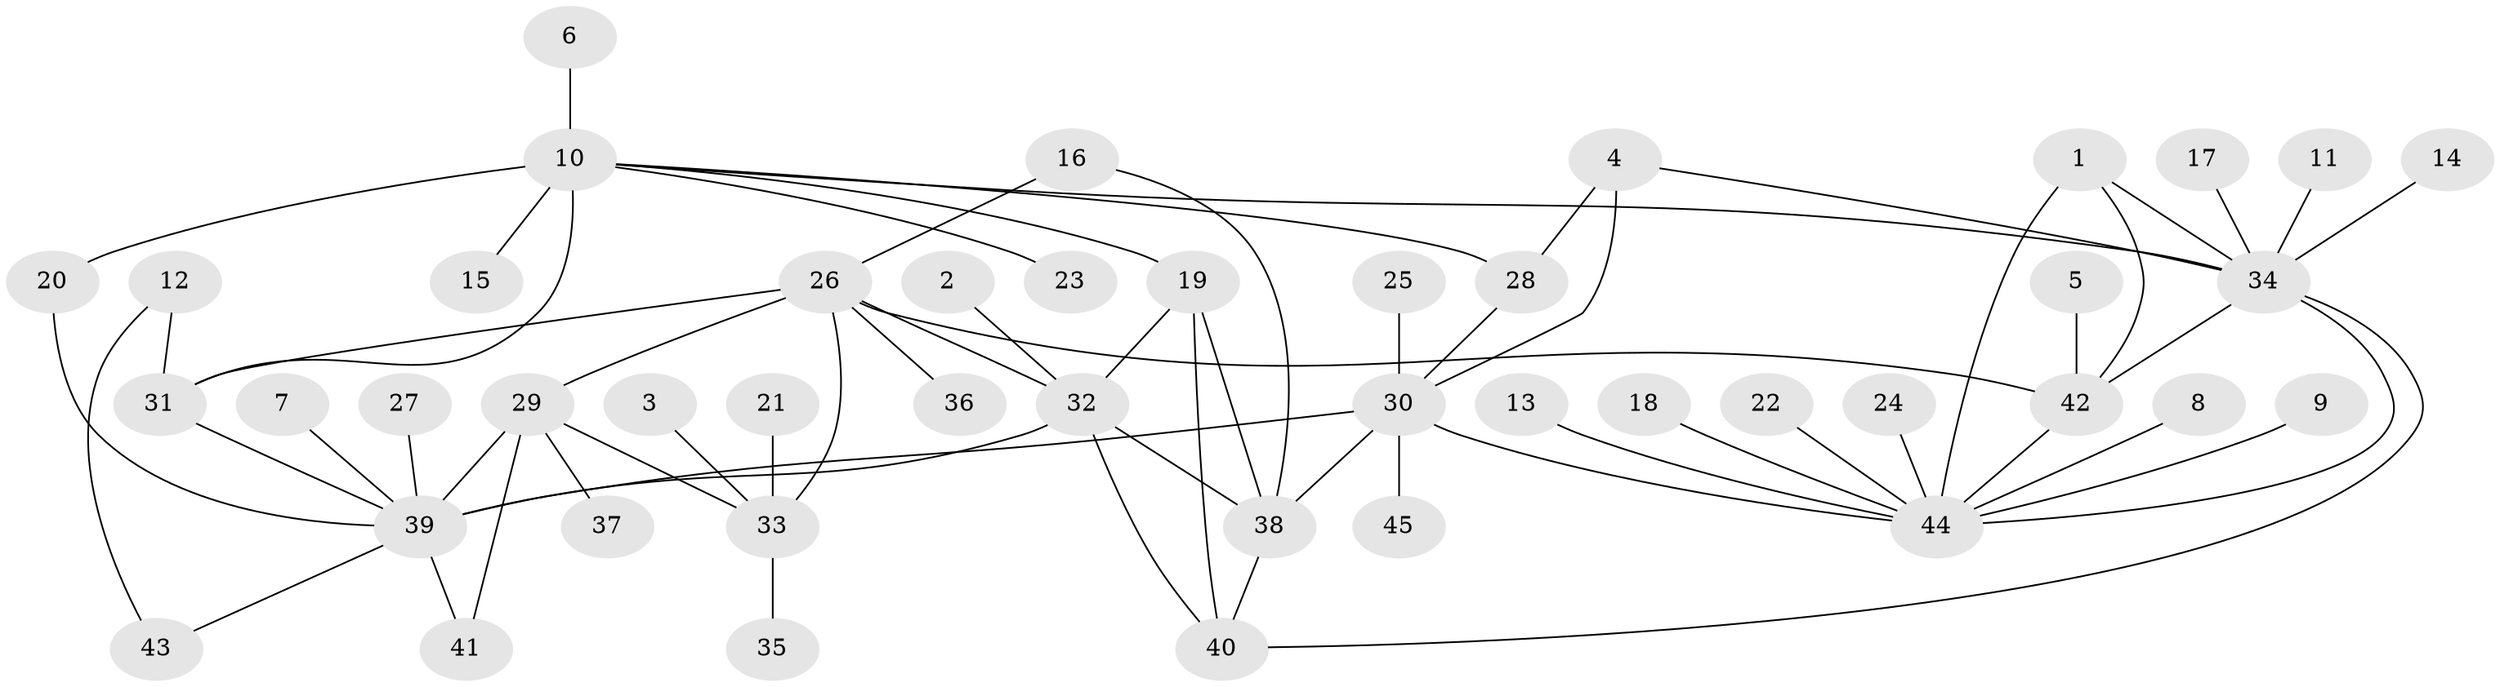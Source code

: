 // original degree distribution, {5: 0.033707865168539325, 9: 0.011235955056179775, 3: 0.07865168539325842, 10: 0.02247191011235955, 7: 0.056179775280898875, 8: 0.033707865168539325, 12: 0.011235955056179775, 6: 0.033707865168539325, 1: 0.5168539325842697, 2: 0.19101123595505617, 4: 0.011235955056179775}
// Generated by graph-tools (version 1.1) at 2025/50/03/09/25 03:50:38]
// undirected, 45 vertices, 65 edges
graph export_dot {
graph [start="1"]
  node [color=gray90,style=filled];
  1;
  2;
  3;
  4;
  5;
  6;
  7;
  8;
  9;
  10;
  11;
  12;
  13;
  14;
  15;
  16;
  17;
  18;
  19;
  20;
  21;
  22;
  23;
  24;
  25;
  26;
  27;
  28;
  29;
  30;
  31;
  32;
  33;
  34;
  35;
  36;
  37;
  38;
  39;
  40;
  41;
  42;
  43;
  44;
  45;
  1 -- 34 [weight=1.0];
  1 -- 42 [weight=1.0];
  1 -- 44 [weight=1.0];
  2 -- 32 [weight=1.0];
  3 -- 33 [weight=1.0];
  4 -- 28 [weight=1.0];
  4 -- 30 [weight=1.0];
  4 -- 34 [weight=1.0];
  5 -- 42 [weight=1.0];
  6 -- 10 [weight=1.0];
  7 -- 39 [weight=1.0];
  8 -- 44 [weight=1.0];
  9 -- 44 [weight=1.0];
  10 -- 15 [weight=1.0];
  10 -- 19 [weight=1.0];
  10 -- 20 [weight=1.0];
  10 -- 23 [weight=1.0];
  10 -- 28 [weight=1.0];
  10 -- 31 [weight=3.0];
  10 -- 34 [weight=1.0];
  11 -- 34 [weight=1.0];
  12 -- 31 [weight=1.0];
  12 -- 43 [weight=1.0];
  13 -- 44 [weight=1.0];
  14 -- 34 [weight=1.0];
  16 -- 26 [weight=1.0];
  16 -- 38 [weight=1.0];
  17 -- 34 [weight=1.0];
  18 -- 44 [weight=1.0];
  19 -- 32 [weight=1.0];
  19 -- 38 [weight=1.0];
  19 -- 40 [weight=1.0];
  20 -- 39 [weight=1.0];
  21 -- 33 [weight=1.0];
  22 -- 44 [weight=1.0];
  24 -- 44 [weight=1.0];
  25 -- 30 [weight=1.0];
  26 -- 29 [weight=2.0];
  26 -- 31 [weight=2.0];
  26 -- 32 [weight=1.0];
  26 -- 33 [weight=2.0];
  26 -- 36 [weight=1.0];
  26 -- 42 [weight=1.0];
  27 -- 39 [weight=1.0];
  28 -- 30 [weight=2.0];
  29 -- 33 [weight=1.0];
  29 -- 37 [weight=1.0];
  29 -- 39 [weight=1.0];
  29 -- 41 [weight=1.0];
  30 -- 38 [weight=1.0];
  30 -- 39 [weight=3.0];
  30 -- 44 [weight=1.0];
  30 -- 45 [weight=1.0];
  31 -- 39 [weight=1.0];
  32 -- 38 [weight=1.0];
  32 -- 39 [weight=1.0];
  32 -- 40 [weight=1.0];
  33 -- 35 [weight=1.0];
  34 -- 40 [weight=1.0];
  34 -- 42 [weight=1.0];
  34 -- 44 [weight=1.0];
  38 -- 40 [weight=1.0];
  39 -- 41 [weight=1.0];
  39 -- 43 [weight=1.0];
  42 -- 44 [weight=1.0];
}
